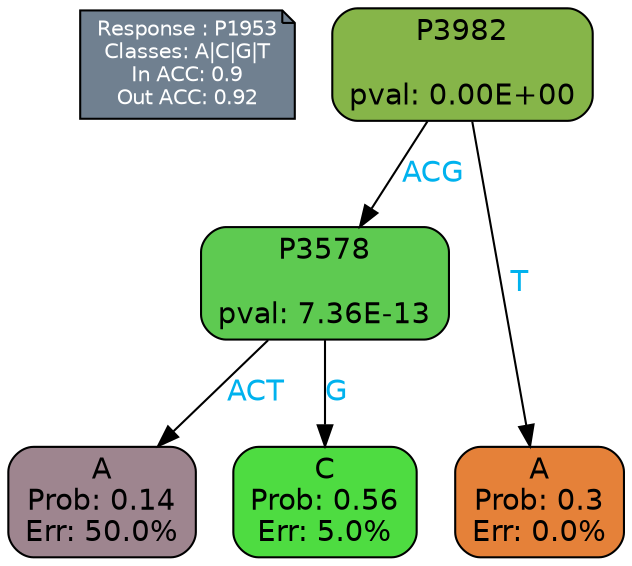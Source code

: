 digraph Tree {
node [shape=box, style="filled, rounded", color="black", fontname=helvetica] ;
graph [ranksep=equally, splines=polylines, bgcolor=transparent, dpi=600] ;
edge [fontname=helvetica] ;
LEGEND [label="Response : P1953
Classes: A|C|G|T
In ACC: 0.9
Out ACC: 0.92
",shape=note,align=left,style=filled,fillcolor="slategray",fontcolor="white",fontsize=10];1 [label="P3982

pval: 0.00E+00", fillcolor="#86b549"] ;
2 [label="P3578

pval: 7.36E-13", fillcolor="#5eca51"] ;
3 [label="A
Prob: 0.14
Err: 50.0%", fillcolor="#9e858f"] ;
4 [label="C
Prob: 0.56
Err: 5.0%", fillcolor="#4edc41"] ;
5 [label="A
Prob: 0.3
Err: 0.0%", fillcolor="#e58139"] ;
1 -> 2 [label="ACG",fontcolor=deepskyblue2] ;
1 -> 5 [label="T",fontcolor=deepskyblue2] ;
2 -> 3 [label="ACT",fontcolor=deepskyblue2] ;
2 -> 4 [label="G",fontcolor=deepskyblue2] ;
{rank = same; 3;4;5;}{rank = same; LEGEND;1;}}